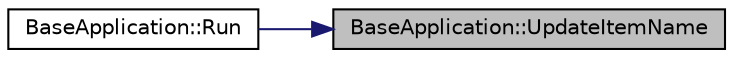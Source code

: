 digraph "BaseApplication::UpdateItemName"
{
 // LATEX_PDF_SIZE
  edge [fontname="Helvetica",fontsize="10",labelfontname="Helvetica",labelfontsize="10"];
  node [fontname="Helvetica",fontsize="10",shape=record];
  rankdir="RL";
  Node427 [label="BaseApplication::UpdateItemName",height=0.2,width=0.4,color="black", fillcolor="grey75", style="filled", fontcolor="black",tooltip="Update Item Name you search in Current Folder. @detail operation update [target] [value] it can be on..."];
  Node427 -> Node428 [dir="back",color="midnightblue",fontsize="10",style="solid",fontname="Helvetica"];
  Node428 [label="BaseApplication::Run",height=0.2,width=0.4,color="black", fillcolor="white", style="filled",URL="$class_base_application.html#a8f2ce8add401a3b537f041df9f7ef978",tooltip="Program driver."];
}
